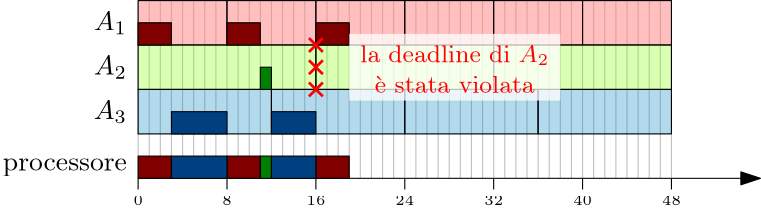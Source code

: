 <?xml version="1.0"?>
<!DOCTYPE ipe SYSTEM "ipe.dtd">
<ipe version="70218" creator="Ipe 7.2.28">
<info created="D:20241028191352" modified="D:20241029152015"/>
<ipestyle name="basic">
<symbol name="arrow/arc(spx)">
<path stroke="sym-stroke" fill="sym-stroke" pen="sym-pen">
0 0 m
-1 0.333 l
-1 -0.333 l
h
</path>
</symbol>
<symbol name="arrow/farc(spx)">
<path stroke="sym-stroke" fill="white" pen="sym-pen">
0 0 m
-1 0.333 l
-1 -0.333 l
h
</path>
</symbol>
<symbol name="arrow/ptarc(spx)">
<path stroke="sym-stroke" fill="sym-stroke" pen="sym-pen">
0 0 m
-1 0.333 l
-0.8 0 l
-1 -0.333 l
h
</path>
</symbol>
<symbol name="arrow/fptarc(spx)">
<path stroke="sym-stroke" fill="white" pen="sym-pen">
0 0 m
-1 0.333 l
-0.8 0 l
-1 -0.333 l
h
</path>
</symbol>
<symbol name="mark/circle(sx)" transformations="translations">
<path fill="sym-stroke">
0.6 0 0 0.6 0 0 e
0.4 0 0 0.4 0 0 e
</path>
</symbol>
<symbol name="mark/disk(sx)" transformations="translations">
<path fill="sym-stroke">
0.6 0 0 0.6 0 0 e
</path>
</symbol>
<symbol name="mark/fdisk(sfx)" transformations="translations">
<group>
<path fill="sym-fill">
0.5 0 0 0.5 0 0 e
</path>
<path fill="sym-stroke" fillrule="eofill">
0.6 0 0 0.6 0 0 e
0.4 0 0 0.4 0 0 e
</path>
</group>
</symbol>
<symbol name="mark/box(sx)" transformations="translations">
<path fill="sym-stroke" fillrule="eofill">
-0.6 -0.6 m
0.6 -0.6 l
0.6 0.6 l
-0.6 0.6 l
h
-0.4 -0.4 m
0.4 -0.4 l
0.4 0.4 l
-0.4 0.4 l
h
</path>
</symbol>
<symbol name="mark/square(sx)" transformations="translations">
<path fill="sym-stroke">
-0.6 -0.6 m
0.6 -0.6 l
0.6 0.6 l
-0.6 0.6 l
h
</path>
</symbol>
<symbol name="mark/fsquare(sfx)" transformations="translations">
<group>
<path fill="sym-fill">
-0.5 -0.5 m
0.5 -0.5 l
0.5 0.5 l
-0.5 0.5 l
h
</path>
<path fill="sym-stroke" fillrule="eofill">
-0.6 -0.6 m
0.6 -0.6 l
0.6 0.6 l
-0.6 0.6 l
h
-0.4 -0.4 m
0.4 -0.4 l
0.4 0.4 l
-0.4 0.4 l
h
</path>
</group>
</symbol>
<symbol name="mark/cross(sx)" transformations="translations">
<group>
<path fill="sym-stroke">
-0.43 -0.57 m
0.57 0.43 l
0.43 0.57 l
-0.57 -0.43 l
h
</path>
<path fill="sym-stroke">
-0.43 0.57 m
0.57 -0.43 l
0.43 -0.57 l
-0.57 0.43 l
h
</path>
</group>
</symbol>
<symbol name="arrow/fnormal(spx)">
<path stroke="sym-stroke" fill="white" pen="sym-pen">
0 0 m
-1 0.333 l
-1 -0.333 l
h
</path>
</symbol>
<symbol name="arrow/pointed(spx)">
<path stroke="sym-stroke" fill="sym-stroke" pen="sym-pen">
0 0 m
-1 0.333 l
-0.8 0 l
-1 -0.333 l
h
</path>
</symbol>
<symbol name="arrow/fpointed(spx)">
<path stroke="sym-stroke" fill="white" pen="sym-pen">
0 0 m
-1 0.333 l
-0.8 0 l
-1 -0.333 l
h
</path>
</symbol>
<symbol name="arrow/linear(spx)">
<path stroke="sym-stroke" pen="sym-pen">
-1 0.333 m
0 0 l
-1 -0.333 l
</path>
</symbol>
<symbol name="arrow/fdouble(spx)">
<path stroke="sym-stroke" fill="white" pen="sym-pen">
0 0 m
-1 0.333 l
-1 -0.333 l
h
-1 0 m
-2 0.333 l
-2 -0.333 l
h
</path>
</symbol>
<symbol name="arrow/double(spx)">
<path stroke="sym-stroke" fill="sym-stroke" pen="sym-pen">
0 0 m
-1 0.333 l
-1 -0.333 l
h
-1 0 m
-2 0.333 l
-2 -0.333 l
h
</path>
</symbol>
<symbol name="arrow/mid-normal(spx)">
<path stroke="sym-stroke" fill="sym-stroke" pen="sym-pen">
0.5 0 m
-0.5 0.333 l
-0.5 -0.333 l
h
</path>
</symbol>
<symbol name="arrow/mid-fnormal(spx)">
<path stroke="sym-stroke" fill="white" pen="sym-pen">
0.5 0 m
-0.5 0.333 l
-0.5 -0.333 l
h
</path>
</symbol>
<symbol name="arrow/mid-pointed(spx)">
<path stroke="sym-stroke" fill="sym-stroke" pen="sym-pen">
0.5 0 m
-0.5 0.333 l
-0.3 0 l
-0.5 -0.333 l
h
</path>
</symbol>
<symbol name="arrow/mid-fpointed(spx)">
<path stroke="sym-stroke" fill="white" pen="sym-pen">
0.5 0 m
-0.5 0.333 l
-0.3 0 l
-0.5 -0.333 l
h
</path>
</symbol>
<symbol name="arrow/mid-double(spx)">
<path stroke="sym-stroke" fill="sym-stroke" pen="sym-pen">
1 0 m
0 0.333 l
0 -0.333 l
h
0 0 m
-1 0.333 l
-1 -0.333 l
h
</path>
</symbol>
<symbol name="arrow/mid-fdouble(spx)">
<path stroke="sym-stroke" fill="white" pen="sym-pen">
1 0 m
0 0.333 l
0 -0.333 l
h
0 0 m
-1 0.333 l
-1 -0.333 l
h
</path>
</symbol>
<anglesize name="22.5 deg" value="22.5"/>
<anglesize name="30 deg" value="30"/>
<anglesize name="45 deg" value="45"/>
<anglesize name="60 deg" value="60"/>
<anglesize name="90 deg" value="90"/>
<arrowsize name="large" value="10"/>
<arrowsize name="small" value="5"/>
<arrowsize name="tiny" value="3"/>
<color name="blue" value="0 0 1"/>
<color name="brown" value="0.647 0.165 0.165"/>
<color name="darkblue" value="0 0 0.545"/>
<color name="darkcyan" value="0 0.545 0.545"/>
<color name="darkgray" value="0.663"/>
<color name="darkgreen" value="0 0.392 0"/>
<color name="darkmagenta" value="0.545 0 0.545"/>
<color name="darkorange" value="1 0.549 0"/>
<color name="darkred" value="0.545 0 0"/>
<color name="gold" value="1 0.843 0"/>
<color name="gray" value="0.745"/>
<color name="green" value="0 1 0"/>
<color name="lightblue" value="0.678 0.847 0.902"/>
<color name="lightcyan" value="0.878 1 1"/>
<color name="lightgray" value="0.827"/>
<color name="lightgreen" value="0.565 0.933 0.565"/>
<color name="lightyellow" value="1 1 0.878"/>
<color name="navy" value="0 0 0.502"/>
<color name="orange" value="1 0.647 0"/>
<color name="pink" value="1 0.753 0.796"/>
<color name="purple" value="0.627 0.125 0.941"/>
<color name="red" value="1 0 0"/>
<color name="seagreen" value="0.18 0.545 0.341"/>
<color name="turquoise" value="0.251 0.878 0.816"/>
<color name="violet" value="0.933 0.51 0.933"/>
<color name="yellow" value="1 1 0"/>
<dashstyle name="dash dot dotted" value="[4 2 1 2 1 2] 0"/>
<dashstyle name="dash dotted" value="[4 2 1 2] 0"/>
<dashstyle name="dashed" value="[4] 0"/>
<dashstyle name="dotted" value="[1 3] 0"/>
<gridsize name="10 pts (~3.5 mm)" value="10"/>
<gridsize name="14 pts (~5 mm)" value="14"/>
<gridsize name="16 pts (~6 mm)" value="16"/>
<gridsize name="20 pts (~7 mm)" value="20"/>
<gridsize name="28 pts (~10 mm)" value="28"/>
<gridsize name="32 pts (~12 mm)" value="32"/>
<gridsize name="4 pts" value="4"/>
<gridsize name="56 pts (~20 mm)" value="56"/>
<gridsize name="8 pts (~3 mm)" value="8"/>
<opacity name="10%" value="0.1"/>
<opacity name="30%" value="0.3"/>
<opacity name="50%" value="0.5"/>
<opacity name="75%" value="0.75"/>
<pen name="fat" value="1.2"/>
<pen name="heavier" value="0.8"/>
<pen name="ultrafat" value="2"/>
<symbolsize name="large" value="5"/>
<symbolsize name="small" value="2"/>
<symbolsize name="tiny" value="1.1"/>
<textsize name="Huge" value="\Huge"/>
<textsize name="LARGE" value="\LARGE"/>
<textsize name="Large" value="\Large"/>
<textsize name="footnote" value="\footnotesize"/>
<textsize name="huge" value="\huge"/>
<textsize name="large" value="\large"/>
<textsize name="script" value="\scriptsize"/>
<textsize name="small" value="\small"/>
<textsize name="tiny" value="\tiny"/>
<textstyle name="center" begin="\begin{center}" end="\end{center}"/>
<textstyle name="item" begin="\begin{itemize}\item{}" end="\end{itemize}"/>
<textstyle name="itemize" begin="\begin{itemize}" end="\end{itemize}"/>
<tiling name="falling" angle="-60" step="4" width="1"/>
<tiling name="rising" angle="30" step="4" width="1"/>
</ipestyle>
<page>
<layer name="alpha"/>
<view layers="alpha" active="alpha"/>
<path layer="alpha" matrix="1 0 0 1 192 0" stroke="0.753" fill="0.502">
16 784 m
16 720 l
20 784 m
20 720 l
24 784 m
24 720 l
28 784 m
28 720 l
32 784 m
32 720 l
36 784 m
36 720 l
40 784 m
40 720 l
44 784 m
44 720 l
48 784 m
48 720 l
52 784 m
52 720 l
56 784 m
56 720 l
60 784 m
60 720 l
64 784 m
64 720 l
68 784 m
68 720 l
72 784 m
72 720 l
76 784 m
76 720 l
80 784 m
80 720 l
-112 784 m
-112 720 l
-108 784 m
-108 720 l
-104 784 m
-104 720 l
-100 784 m
-100 720 l
-96 784 m
-96 720 l
-92 784 m
-92 720 l
-88 784 m
-88 720 l
-84 784 m
-84 720 l
-80 784 m
-80 720 l
-76 784 m
-76 720 l
-72 784 m
-72 720 l
-68 784 m
-68 720 l
-64 784 m
-64 720 l
-60 784 m
-60 720 l
-56 784 m
-56 720 l
-52 784 m
-52 720 l
-48 784 m
-48 720 l
-44 784 m
-44 720 l
-40 784 m
-40 720 l
-36 784 m
-36 720 l
-32 784 m
-32 720 l
-28 784 m
-28 720 l
-24 784 m
-24 720 l
-20 784 m
-20 720 l
-16 784 m
-16 720 l
-12 784 m
-12 720 l
-8 784 m
-8 720 l
-4 784 m
-4 720 l
0 784 m
0 720 l
4 784 m
4 720 l
8 784 m
8 720 l
12 784 m
12 720 l
</path>
<path stroke="0" fill="0 0.502 0" arrow="normal/normal">
272 720 m
304 720 l
</path>
<path matrix="1 0 0 1 -240 0" stroke="black" fill="0.502">
320 720 m
320 716 l
</path>
<text matrix="1 0 0 1 -40 -48" transformations="translations" pos="120 760" stroke="black" type="label" width="3.39" height="3.21" depth="0" halign="center" valign="center" size="tiny" style="math">0</text>
<path matrix="1 0 0 1 -48 0" stroke="black" fill="0.502">
320 720 m
320 716 l
</path>
<text matrix="1 0 0 1 152 -48" transformations="translations" pos="120 760" stroke="black" type="label" width="6.78" height="3.21" depth="0" halign="center" valign="center" size="tiny" style="math">48</text>
<text matrix="1 0 0 1 -44 16" transformations="translations" pos="120 760" stroke="black" type="label" width="11.941" height="6.812" depth="1.49" halign="right" valign="center" style="math">A_1</text>
<text matrix="1 0 0 1 -44 0" transformations="translations" pos="120 760" stroke="black" type="label" width="11.941" height="6.812" depth="1.49" halign="right" valign="center" style="math">A_2</text>
<text matrix="1 0 0 1 -44 -16" transformations="translations" pos="120 760" stroke="black" type="label" width="11.941" height="6.812" depth="1.49" halign="right" valign="center" style="math">A_3</text>
<text matrix="1 0 0 1 -44 -36" transformations="translations" pos="120 760" stroke="black" type="label" width="44.721" height="4.297" depth="1.93" halign="right" valign="center">processore</text>
<path stroke="0" fill="1 0.502 0.502" opacity="50%" stroke-opacity="opaque">
80 784 m
80 768 l
112 768 l
112 784 l
h
</path>
<path matrix="1 0 0 1 32 0" stroke="0" fill="1 0.502 0.502" opacity="50%" stroke-opacity="opaque">
80 784 m
80 768 l
112 768 l
112 784 l
h
</path>
<path matrix="1 0 0 1 64 0" stroke="0" fill="1 0.502 0.502" opacity="50%" stroke-opacity="opaque">
80 784 m
80 768 l
112 768 l
112 784 l
h
</path>
<path matrix="1 0 0 1 96 0" stroke="0" fill="1 0.502 0.502" opacity="50%" stroke-opacity="opaque">
80 784 m
80 768 l
112 768 l
112 784 l
h
</path>
<path matrix="1 0 0 1 128 0" stroke="0" fill="1 0.502 0.502" opacity="50%" stroke-opacity="opaque">
80 784 m
80 768 l
112 768 l
112 784 l
h
</path>
<path matrix="1 0 0 1 160 0" stroke="0" fill="1 0.502 0.502" opacity="50%" stroke-opacity="opaque">
80 784 m
80 768 l
112 768 l
112 784 l
h
</path>
<path stroke="0" fill="0.502 1 0" opacity="30%" stroke-opacity="opaque">
80 768 m
80 752 l
144 752 l
144 768 l
h
</path>
<path matrix="1 0 0 1 64 0" stroke="0" fill="0.502 1 0" opacity="30%" stroke-opacity="opaque">
80 768 m
80 752 l
144 752 l
144 768 l
h
</path>
<path matrix="1 0 0 1 128 0" stroke="0" fill="0.502 1 0" opacity="30%" stroke-opacity="opaque">
80 768 m
80 752 l
144 752 l
144 768 l
h
</path>
<path stroke="0" fill="0 0.502 0.753" opacity="30%" stroke-opacity="opaque">
80 752 m
80 736 l
128 736 l
128 752 l
h
</path>
<path matrix="1 0 0 1 48 0" stroke="0" fill="0 0.502 0.753" opacity="30%" stroke-opacity="opaque">
80 752 m
80 736 l
128 736 l
128 752 l
h
</path>
<path matrix="1 0 0 1 96 0" stroke="0" fill="0 0.502 0.753" opacity="30%" stroke-opacity="opaque">
80 752 m
80 736 l
128 736 l
128 752 l
h
</path>
<path matrix="1 0 0 1 144 0" stroke="0" fill="0 0.502 0.753" opacity="30%" stroke-opacity="opaque">
80 752 m
80 736 l
128 736 l
128 752 l
h
</path>
<path matrix="1 0 0 1 -208 0" stroke="black" fill="0.502">
320 720 m
320 716 l
</path>
<text matrix="1 0 0 1 -8 -48" transformations="translations" pos="120 760" stroke="black" type="label" width="3.39" height="3.21" depth="0" halign="center" valign="center" size="tiny" style="math">8</text>
<path matrix="1 0 0 1 -176 0" stroke="black" fill="0.502">
320 720 m
320 716 l
</path>
<text matrix="1 0 0 1 24 -48" transformations="translations" pos="120 760" stroke="black" type="label" width="6.78" height="3.21" depth="0" halign="center" valign="center" size="tiny" style="math">16</text>
<path matrix="1 0 0 1 -144 0" stroke="black" fill="0.502">
320 720 m
320 716 l
</path>
<text matrix="1 0 0 1 56 -48" transformations="translations" pos="120 760" stroke="black" type="label" width="6.78" height="3.21" depth="0" halign="center" valign="center" size="tiny" style="math">24</text>
<path matrix="1 0 0 1 -112 0" stroke="black" fill="0.502">
320 720 m
320 716 l
</path>
<text matrix="1 0 0 1 88 -48" transformations="translations" pos="120 760" stroke="black" type="label" width="6.78" height="3.21" depth="0" halign="center" valign="center" size="tiny" style="math">32</text>
<path matrix="1 0 0 1 -80 0" stroke="black" fill="0.502">
320 720 m
320 716 l
</path>
<text matrix="1 0 0 1 120 -48" transformations="translations" pos="120 760" stroke="black" type="label" width="6.78" height="3.21" depth="0" halign="center" valign="center" size="tiny" style="math">40</text>
<path stroke="black">
80 720 m
272 720 l
</path>
<path stroke="black" fill="0.502 0 0">
80 776 m
80 768 l
92 768 l
92 776 l
h
</path>
<path stroke="black" fill="0.502 0 0">
112 776 m
112 768 l
124 768 l
124 776 l
h
</path>
<path stroke="black" fill="0.502 0 0">
144 776 m
144 768 l
156 768 l
156 776 l
h
</path>
<path stroke="black" fill="0 0.251 0.502">
92 744 m
92 736 l
112 736 l
112 744 l
h
</path>
<path stroke="black" fill="0 0.251 0.502">
128 744 m
128 736 l
144 736 l
144 744 l
h
</path>
<path stroke="black" fill="0 0.502 0">
124 760 m
124 752 l
128 752 l
128 760 l
h
</path>
<use name="mark/cross(sx)" pos="144 760" size="large" stroke="1 0 0"/>
<use name="mark/cross(sx)" pos="144 768" size="large" stroke="1 0 0"/>
<use name="mark/cross(sx)" pos="144 752" size="large" stroke="1 0 0"/>
<path matrix="1 0 0 1 28 -48" fill="1" opacity="75%" stroke-opacity="opaque">
128 820 m
128 796 l
204 796 l
204 820 l
h
</path>
<text matrix="1 0 0 1 28 -48" transformations="translations" pos="132 816" stroke="1 0 0" type="minipage" width="68" height="11.086" depth="6.1" valign="top" size="small" style="center">la deadline di $A_2$ è stata 
violata</text>
<path matrix="1 0 0 1 0 -48" stroke="black" fill="0.502 0 0">
80 776 m
80 768 l
92 768 l
92 776 l
h
</path>
<path matrix="1 0 0 1 0 -48" stroke="black" fill="0.502 0 0">
112 776 m
112 768 l
124 768 l
124 776 l
h
</path>
<path matrix="1 0 0 1 0 -48" stroke="black" fill="0.502 0 0">
144 776 m
144 768 l
156 768 l
156 776 l
h
</path>
<path matrix="1 0 0 1 0 -32" stroke="black" fill="0 0.502 0">
124 760 m
124 752 l
128 752 l
128 760 l
h
</path>
<path matrix="1 0 0 1 0 -16" stroke="black" fill="0 0.251 0.502">
92 744 m
92 736 l
112 736 l
112 744 l
h
</path>
<path matrix="1 0 0 1 0 -16" stroke="black" fill="0 0.251 0.502">
128 744 m
128 736 l
144 736 l
144 744 l
h
</path>
</page>
</ipe>
